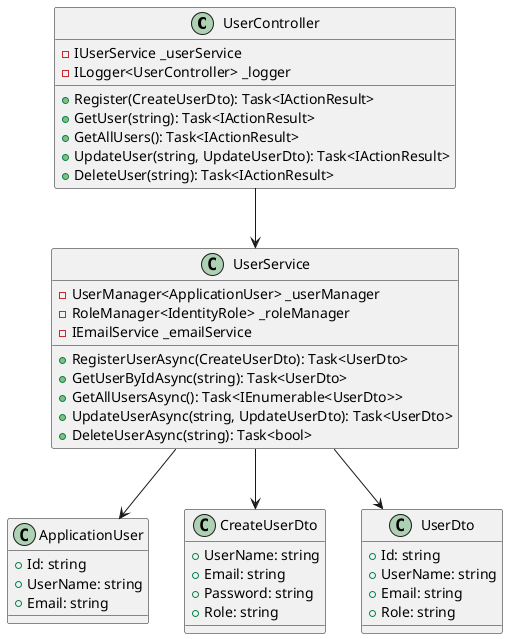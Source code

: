 @startuml
class UserController {
  -IUserService _userService
  -ILogger<UserController> _logger
  +Register(CreateUserDto): Task<IActionResult>
  +GetUser(string): Task<IActionResult>
  +GetAllUsers(): Task<IActionResult>
  +UpdateUser(string, UpdateUserDto): Task<IActionResult>
  +DeleteUser(string): Task<IActionResult>
}

class UserService {
  -UserManager<ApplicationUser> _userManager
  -RoleManager<IdentityRole> _roleManager
  -IEmailService _emailService
  +RegisterUserAsync(CreateUserDto): Task<UserDto>
  +GetUserByIdAsync(string): Task<UserDto>
  +GetAllUsersAsync(): Task<IEnumerable<UserDto>>
  +UpdateUserAsync(string, UpdateUserDto): Task<UserDto>
  +DeleteUserAsync(string): Task<bool>
}

class ApplicationUser {
  +Id: string
  +UserName: string
  +Email: string
}

class CreateUserDto {
  +UserName: string
  +Email: string
  +Password: string
  +Role: string
}

class UserDto {
  +Id: string
  +UserName: string
  +Email: string
  +Role: string
}

UserController --> UserService
UserService --> ApplicationUser
UserService --> CreateUserDto
UserService --> UserDto
@enduml
